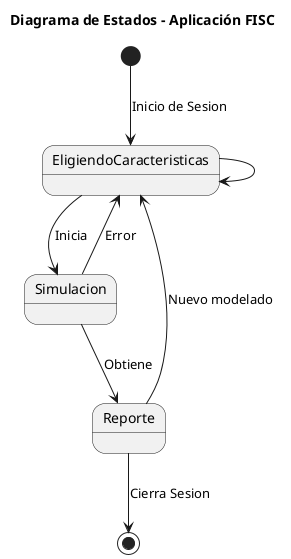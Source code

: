@startuml

title Diagrama de Estados - Aplicación FISC

[*] --> EligiendoCaracteristicas : Inicio de Sesion
EligiendoCaracteristicas --> Simulacion : Inicia
Simulacion --> Reporte : Obtiene
Reporte --> EligiendoCaracteristicas : Nuevo modelado
Reporte --> [*] : Cierra Sesion

EligiendoCaracteristicas --> EligiendoCaracteristicas
Simulacion --> EligiendoCaracteristicas : Error

@enduml
